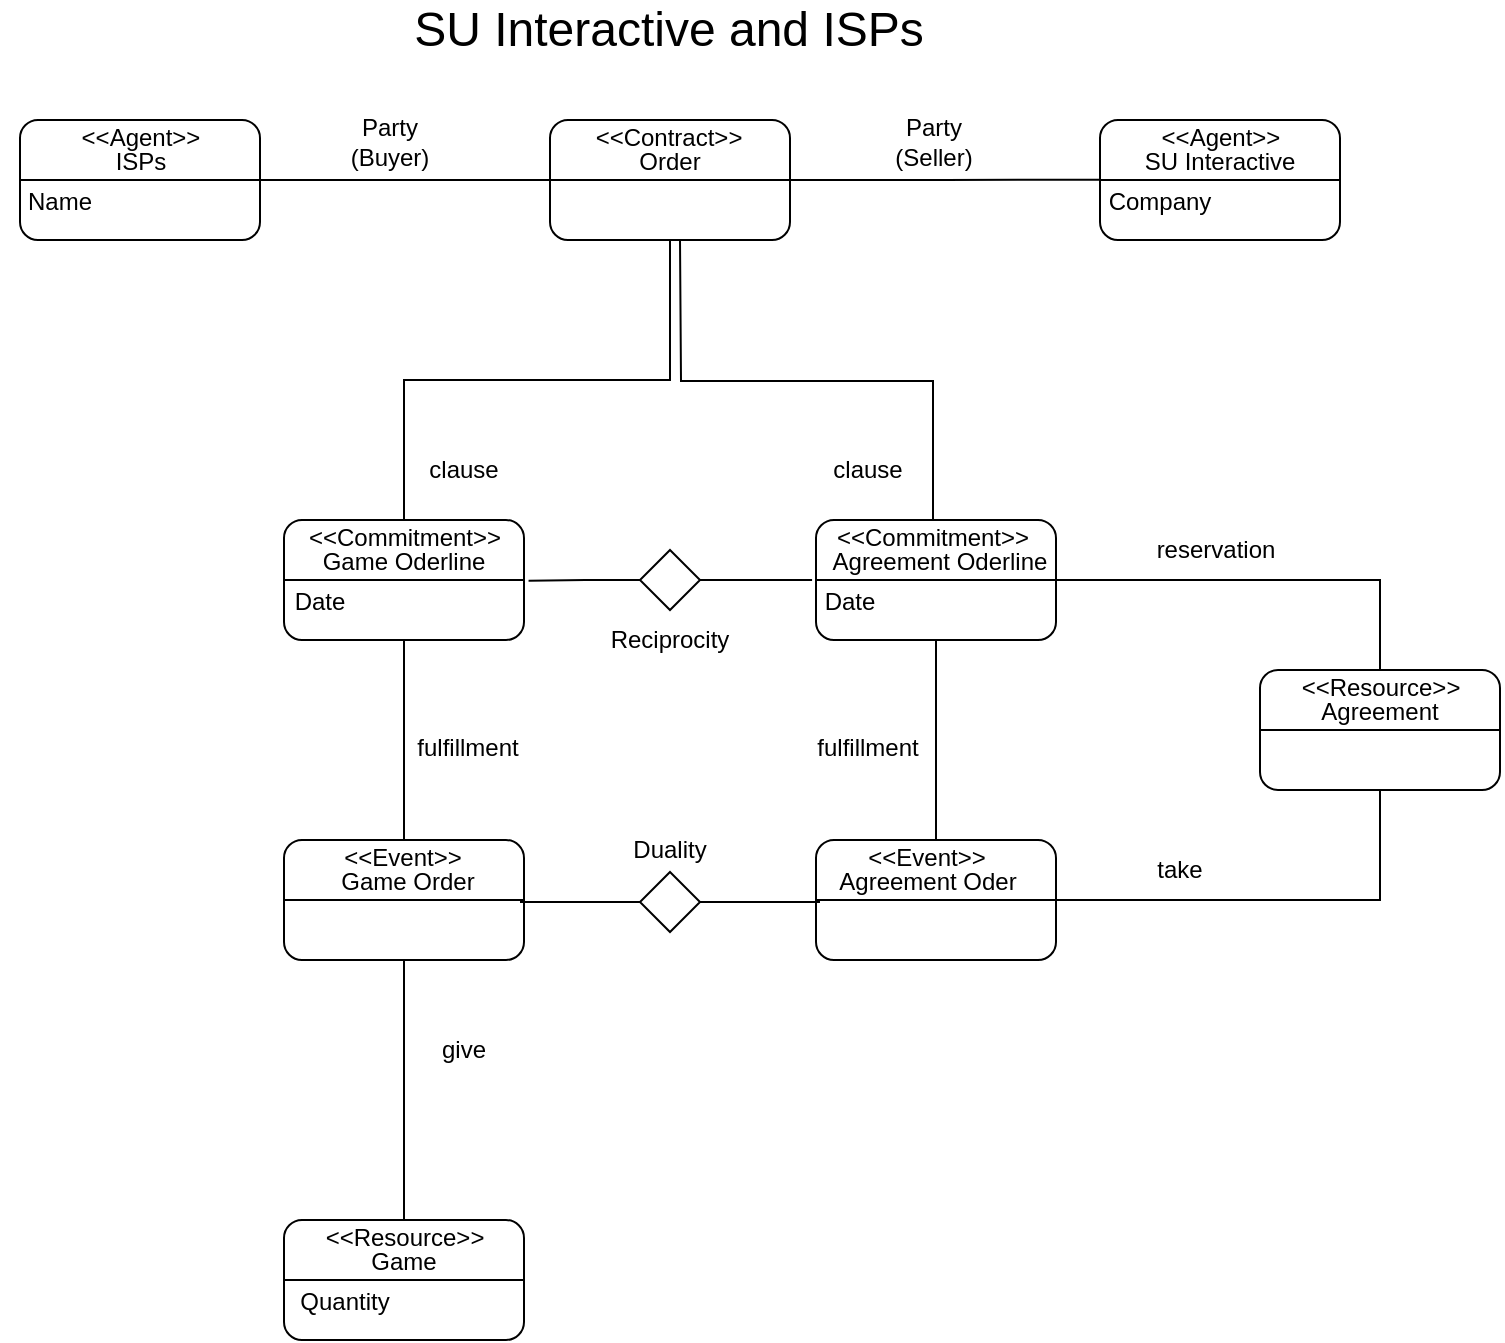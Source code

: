<mxfile version="15.5.8" type="github"><diagram id="f0gYBg6eV_TWnXE1XEZ3" name="Page-1"><mxGraphModel dx="1422" dy="762" grid="1" gridSize="10" guides="1" tooltips="1" connect="1" arrows="1" fold="1" page="1" pageScale="1" pageWidth="1169" pageHeight="827" math="0" shadow="0"><root><mxCell id="0"/><mxCell id="1" parent="0"/><mxCell id="re59bVa50K-5OiU--Nzr-1" value="&lt;font style=&quot;font-size: 24px&quot;&gt;SU Interactive and ISPs&lt;br&gt;&lt;/font&gt;" style="text;html=1;strokeColor=none;fillColor=none;align=center;verticalAlign=middle;whiteSpace=wrap;rounded=0;" parent="1" vertex="1"><mxGeometry x="382" y="40" width="405" height="30" as="geometry"/></mxCell><mxCell id="re59bVa50K-5OiU--Nzr-49" style="edgeStyle=orthogonalEdgeStyle;rounded=0;orthogonalLoop=1;jettySize=auto;html=1;exitX=1;exitY=0.5;exitDx=0;exitDy=0;entryX=0;entryY=0.5;entryDx=0;entryDy=0;fontSize=12;endArrow=none;endFill=0;" parent="1" source="re59bVa50K-5OiU--Nzr-2" target="re59bVa50K-5OiU--Nzr-14" edge="1"><mxGeometry relative="1" as="geometry"/></mxCell><mxCell id="re59bVa50K-5OiU--Nzr-2" value="" style="rounded=1;whiteSpace=wrap;html=1;fontSize=24;" parent="1" vertex="1"><mxGeometry x="260" y="100" width="120" height="60" as="geometry"/></mxCell><mxCell id="re59bVa50K-5OiU--Nzr-12" value="" style="endArrow=none;html=1;rounded=0;fontSize=24;exitX=0;exitY=0.5;exitDx=0;exitDy=0;entryX=1;entryY=0.5;entryDx=0;entryDy=0;" parent="1" source="re59bVa50K-5OiU--Nzr-2" target="re59bVa50K-5OiU--Nzr-2" edge="1"><mxGeometry width="50" height="50" relative="1" as="geometry"><mxPoint x="295" y="140" as="sourcePoint"/><mxPoint x="345" y="90" as="targetPoint"/></mxGeometry></mxCell><mxCell id="re59bVa50K-5OiU--Nzr-50" style="edgeStyle=orthogonalEdgeStyle;rounded=0;orthogonalLoop=1;jettySize=auto;html=1;exitX=1;exitY=0.5;exitDx=0;exitDy=0;fontSize=12;endArrow=none;endFill=0;" parent="1" source="re59bVa50K-5OiU--Nzr-14" edge="1"><mxGeometry relative="1" as="geometry"><mxPoint x="800" y="129.862" as="targetPoint"/></mxGeometry></mxCell><mxCell id="re59bVa50K-5OiU--Nzr-51" style="edgeStyle=orthogonalEdgeStyle;rounded=0;orthogonalLoop=1;jettySize=auto;html=1;exitX=0.5;exitY=1;exitDx=0;exitDy=0;fontSize=12;endArrow=none;endFill=0;" parent="1" source="re59bVa50K-5OiU--Nzr-14" target="re59bVa50K-5OiU--Nzr-28" edge="1"><mxGeometry relative="1" as="geometry"/></mxCell><mxCell id="re59bVa50K-5OiU--Nzr-14" value="" style="rounded=1;whiteSpace=wrap;html=1;fontSize=24;" parent="1" vertex="1"><mxGeometry x="525" y="100" width="120" height="60" as="geometry"/></mxCell><mxCell id="re59bVa50K-5OiU--Nzr-15" value="" style="endArrow=none;html=1;rounded=0;fontSize=24;exitX=0;exitY=0.5;exitDx=0;exitDy=0;entryX=1;entryY=0.5;entryDx=0;entryDy=0;" parent="1" source="re59bVa50K-5OiU--Nzr-14" target="re59bVa50K-5OiU--Nzr-14" edge="1"><mxGeometry width="50" height="50" relative="1" as="geometry"><mxPoint x="560" y="140" as="sourcePoint"/><mxPoint x="610" y="90" as="targetPoint"/></mxGeometry></mxCell><mxCell id="re59bVa50K-5OiU--Nzr-16" value="" style="rounded=1;whiteSpace=wrap;html=1;fontSize=24;" parent="1" vertex="1"><mxGeometry x="800" y="100" width="120" height="60" as="geometry"/></mxCell><mxCell id="re59bVa50K-5OiU--Nzr-17" value="" style="endArrow=none;html=1;rounded=0;fontSize=24;exitX=0;exitY=0.5;exitDx=0;exitDy=0;entryX=1;entryY=0.5;entryDx=0;entryDy=0;" parent="1" source="re59bVa50K-5OiU--Nzr-16" target="re59bVa50K-5OiU--Nzr-16" edge="1"><mxGeometry width="50" height="50" relative="1" as="geometry"><mxPoint x="835" y="140" as="sourcePoint"/><mxPoint x="885" y="90" as="targetPoint"/></mxGeometry></mxCell><mxCell id="re59bVa50K-5OiU--Nzr-18" value="&lt;font style=&quot;font-size: 12px&quot;&gt;&amp;lt;&amp;lt;Agent&amp;gt;&amp;gt;&lt;br&gt;&lt;/font&gt;" style="text;html=1;strokeColor=none;fillColor=none;align=center;verticalAlign=middle;whiteSpace=wrap;rounded=0;fontSize=24;" parent="1" vertex="1"><mxGeometry x="287.5" y="100" width="65" height="10" as="geometry"/></mxCell><mxCell id="re59bVa50K-5OiU--Nzr-19" value="ISPs" style="text;html=1;strokeColor=none;fillColor=none;align=center;verticalAlign=middle;whiteSpace=wrap;rounded=0;fontSize=12;" parent="1" vertex="1"><mxGeometry x="277.5" y="116" width="85" height="10" as="geometry"/></mxCell><mxCell id="re59bVa50K-5OiU--Nzr-20" value="Order" style="text;html=1;strokeColor=none;fillColor=none;align=center;verticalAlign=middle;whiteSpace=wrap;rounded=0;fontSize=12;" parent="1" vertex="1"><mxGeometry x="554.5" y="116" width="60" height="10" as="geometry"/></mxCell><mxCell id="re59bVa50K-5OiU--Nzr-21" value="&lt;font style=&quot;font-size: 12px&quot;&gt;&amp;lt;&amp;lt;Contract&amp;gt;&amp;gt;&lt;br&gt;&lt;/font&gt;" style="text;html=1;strokeColor=none;fillColor=none;align=center;verticalAlign=middle;whiteSpace=wrap;rounded=0;fontSize=24;" parent="1" vertex="1"><mxGeometry x="552" y="100" width="65" height="10" as="geometry"/></mxCell><mxCell id="re59bVa50K-5OiU--Nzr-22" value="SU Interactive" style="text;html=1;strokeColor=none;fillColor=none;align=center;verticalAlign=middle;whiteSpace=wrap;rounded=0;fontSize=12;" parent="1" vertex="1"><mxGeometry x="820" y="116" width="80" height="10" as="geometry"/></mxCell><mxCell id="re59bVa50K-5OiU--Nzr-23" value="&lt;font style=&quot;font-size: 12px&quot;&gt;&amp;lt;&amp;lt;Agent&amp;gt;&amp;gt;&lt;br&gt;&lt;/font&gt;" style="text;html=1;strokeColor=none;fillColor=none;align=center;verticalAlign=middle;whiteSpace=wrap;rounded=0;fontSize=24;" parent="1" vertex="1"><mxGeometry x="827.5" y="100" width="65" height="10" as="geometry"/></mxCell><mxCell id="re59bVa50K-5OiU--Nzr-54" style="edgeStyle=orthogonalEdgeStyle;rounded=0;orthogonalLoop=1;jettySize=auto;html=1;exitX=0.5;exitY=1;exitDx=0;exitDy=0;entryX=0.5;entryY=0;entryDx=0;entryDy=0;fontSize=12;endArrow=none;endFill=0;" parent="1" source="re59bVa50K-5OiU--Nzr-24" target="re59bVa50K-5OiU--Nzr-32" edge="1"><mxGeometry relative="1" as="geometry"/></mxCell><mxCell id="re59bVa50K-5OiU--Nzr-24" value="" style="rounded=1;whiteSpace=wrap;html=1;fontSize=24;" parent="1" vertex="1"><mxGeometry x="392" y="300" width="120" height="60" as="geometry"/></mxCell><mxCell id="re59bVa50K-5OiU--Nzr-25" value="" style="endArrow=none;html=1;rounded=0;fontSize=24;exitX=0;exitY=0.5;exitDx=0;exitDy=0;entryX=1;entryY=0.5;entryDx=0;entryDy=0;" parent="1" source="re59bVa50K-5OiU--Nzr-24" target="re59bVa50K-5OiU--Nzr-24" edge="1"><mxGeometry width="50" height="50" relative="1" as="geometry"><mxPoint x="427" y="340" as="sourcePoint"/><mxPoint x="477" y="290" as="targetPoint"/></mxGeometry></mxCell><mxCell id="re59bVa50K-5OiU--Nzr-55" style="edgeStyle=orthogonalEdgeStyle;rounded=0;orthogonalLoop=1;jettySize=auto;html=1;exitX=0.5;exitY=1;exitDx=0;exitDy=0;entryX=0.5;entryY=0;entryDx=0;entryDy=0;fontSize=12;endArrow=none;endFill=0;" parent="1" source="re59bVa50K-5OiU--Nzr-26" target="re59bVa50K-5OiU--Nzr-34" edge="1"><mxGeometry relative="1" as="geometry"/></mxCell><mxCell id="re59bVa50K-5OiU--Nzr-26" value="" style="rounded=1;whiteSpace=wrap;html=1;fontSize=24;" parent="1" vertex="1"><mxGeometry x="658" y="300" width="120" height="60" as="geometry"/></mxCell><mxCell id="re59bVa50K-5OiU--Nzr-27" value="" style="endArrow=none;html=1;rounded=0;fontSize=24;exitX=0;exitY=0.5;exitDx=0;exitDy=0;entryX=1;entryY=0.5;entryDx=0;entryDy=0;" parent="1" source="re59bVa50K-5OiU--Nzr-26" target="re59bVa50K-5OiU--Nzr-26" edge="1"><mxGeometry width="50" height="50" relative="1" as="geometry"><mxPoint x="692" y="340" as="sourcePoint"/><mxPoint x="742" y="290" as="targetPoint"/></mxGeometry></mxCell><mxCell id="re59bVa50K-5OiU--Nzr-28" value="&lt;font style=&quot;font-size: 12px&quot;&gt;&amp;lt;&amp;lt;Commitment&amp;gt;&amp;gt;&lt;br&gt;&lt;/font&gt;" style="text;html=1;strokeColor=none;fillColor=none;align=center;verticalAlign=middle;whiteSpace=wrap;rounded=0;fontSize=24;" parent="1" vertex="1"><mxGeometry x="419.5" y="300" width="65" height="10" as="geometry"/></mxCell><mxCell id="re59bVa50K-5OiU--Nzr-29" value="Game Oderline" style="text;html=1;strokeColor=none;fillColor=none;align=center;verticalAlign=middle;whiteSpace=wrap;rounded=0;fontSize=12;" parent="1" vertex="1"><mxGeometry x="382" y="316" width="140" height="10" as="geometry"/></mxCell><mxCell id="re59bVa50K-5OiU--Nzr-30" value="Agreement Oderline" style="text;html=1;strokeColor=none;fillColor=none;align=center;verticalAlign=middle;whiteSpace=wrap;rounded=0;fontSize=12;" parent="1" vertex="1"><mxGeometry x="660" y="316" width="120" height="10" as="geometry"/></mxCell><mxCell id="re59bVa50K-5OiU--Nzr-52" style="edgeStyle=orthogonalEdgeStyle;rounded=0;orthogonalLoop=1;jettySize=auto;html=1;exitX=0.5;exitY=0;exitDx=0;exitDy=0;fontSize=12;endArrow=none;endFill=0;" parent="1" source="re59bVa50K-5OiU--Nzr-31" edge="1"><mxGeometry relative="1" as="geometry"><mxPoint x="590" y="160" as="targetPoint"/></mxGeometry></mxCell><mxCell id="re59bVa50K-5OiU--Nzr-31" value="&lt;font style=&quot;font-size: 12px&quot;&gt;&amp;lt;&amp;lt;Commitment&amp;gt;&amp;gt;&lt;br&gt;&lt;/font&gt;" style="text;html=1;strokeColor=none;fillColor=none;align=center;verticalAlign=middle;whiteSpace=wrap;rounded=0;fontSize=24;" parent="1" vertex="1"><mxGeometry x="684" y="300" width="65" height="10" as="geometry"/></mxCell><mxCell id="re59bVa50K-5OiU--Nzr-64" style="edgeStyle=orthogonalEdgeStyle;rounded=0;orthogonalLoop=1;jettySize=auto;html=1;exitX=0.5;exitY=1;exitDx=0;exitDy=0;entryX=0.5;entryY=0;entryDx=0;entryDy=0;fontSize=12;endArrow=none;endFill=0;" parent="1" source="re59bVa50K-5OiU--Nzr-32" target="re59bVa50K-5OiU--Nzr-63" edge="1"><mxGeometry relative="1" as="geometry"/></mxCell><mxCell id="re59bVa50K-5OiU--Nzr-32" value="" style="rounded=1;whiteSpace=wrap;html=1;fontSize=24;" parent="1" vertex="1"><mxGeometry x="392" y="460" width="120" height="60" as="geometry"/></mxCell><mxCell id="re59bVa50K-5OiU--Nzr-33" value="" style="endArrow=none;html=1;rounded=0;fontSize=24;exitX=0;exitY=0.5;exitDx=0;exitDy=0;entryX=1;entryY=0.5;entryDx=0;entryDy=0;" parent="1" source="re59bVa50K-5OiU--Nzr-32" target="re59bVa50K-5OiU--Nzr-32" edge="1"><mxGeometry width="50" height="50" relative="1" as="geometry"><mxPoint x="426" y="500" as="sourcePoint"/><mxPoint x="476" y="450" as="targetPoint"/></mxGeometry></mxCell><mxCell id="re59bVa50K-5OiU--Nzr-65" style="edgeStyle=orthogonalEdgeStyle;rounded=0;orthogonalLoop=1;jettySize=auto;html=1;exitX=1;exitY=0.5;exitDx=0;exitDy=0;entryX=0.5;entryY=1;entryDx=0;entryDy=0;fontSize=12;endArrow=none;endFill=0;" parent="1" source="re59bVa50K-5OiU--Nzr-34" target="re59bVa50K-5OiU--Nzr-56" edge="1"><mxGeometry relative="1" as="geometry"/></mxCell><mxCell id="re59bVa50K-5OiU--Nzr-34" value="" style="rounded=1;whiteSpace=wrap;html=1;fontSize=24;" parent="1" vertex="1"><mxGeometry x="658" y="460" width="120" height="60" as="geometry"/></mxCell><mxCell id="re59bVa50K-5OiU--Nzr-35" value="" style="endArrow=none;html=1;rounded=0;fontSize=24;exitX=0;exitY=0.5;exitDx=0;exitDy=0;entryX=1;entryY=0.5;entryDx=0;entryDy=0;" parent="1" source="re59bVa50K-5OiU--Nzr-34" target="re59bVa50K-5OiU--Nzr-34" edge="1"><mxGeometry width="50" height="50" relative="1" as="geometry"><mxPoint x="689" y="500" as="sourcePoint"/><mxPoint x="739" y="450" as="targetPoint"/></mxGeometry></mxCell><mxCell id="re59bVa50K-5OiU--Nzr-36" value="&lt;font style=&quot;font-size: 12px&quot;&gt;&amp;lt;&amp;lt;Event&amp;gt;&amp;gt;&lt;br&gt;&lt;/font&gt;" style="text;html=1;strokeColor=none;fillColor=none;align=center;verticalAlign=middle;whiteSpace=wrap;rounded=0;fontSize=24;" parent="1" vertex="1"><mxGeometry x="418.5" y="460" width="65" height="10" as="geometry"/></mxCell><mxCell id="re59bVa50K-5OiU--Nzr-37" value="Game Order" style="text;html=1;strokeColor=none;fillColor=none;align=center;verticalAlign=middle;whiteSpace=wrap;rounded=0;fontSize=12;" parent="1" vertex="1"><mxGeometry x="399" y="476" width="110" height="10" as="geometry"/></mxCell><mxCell id="re59bVa50K-5OiU--Nzr-38" value="Agreement Oder" style="text;html=1;strokeColor=none;fillColor=none;align=center;verticalAlign=middle;whiteSpace=wrap;rounded=0;fontSize=12;" parent="1" vertex="1"><mxGeometry x="653.5" y="476" width="120" height="10" as="geometry"/></mxCell><mxCell id="re59bVa50K-5OiU--Nzr-39" value="&lt;font style=&quot;font-size: 12px&quot;&gt;&amp;lt;&amp;lt;Event&amp;gt;&amp;gt;&lt;br&gt;&lt;/font&gt;" style="text;html=1;strokeColor=none;fillColor=none;align=center;verticalAlign=middle;whiteSpace=wrap;rounded=0;fontSize=24;" parent="1" vertex="1"><mxGeometry x="681" y="460" width="65" height="10" as="geometry"/></mxCell><mxCell id="re59bVa50K-5OiU--Nzr-45" style="edgeStyle=orthogonalEdgeStyle;rounded=0;orthogonalLoop=1;jettySize=auto;html=1;exitX=1;exitY=0.5;exitDx=0;exitDy=0;fontSize=12;endArrow=none;endFill=0;" parent="1" source="re59bVa50K-5OiU--Nzr-40" edge="1"><mxGeometry relative="1" as="geometry"><mxPoint x="660" y="491" as="targetPoint"/></mxGeometry></mxCell><mxCell id="re59bVa50K-5OiU--Nzr-46" style="edgeStyle=orthogonalEdgeStyle;rounded=0;orthogonalLoop=1;jettySize=auto;html=1;exitX=0;exitY=0.5;exitDx=0;exitDy=0;fontSize=12;endArrow=none;endFill=0;" parent="1" source="re59bVa50K-5OiU--Nzr-40" edge="1"><mxGeometry relative="1" as="geometry"><mxPoint x="510" y="491" as="targetPoint"/></mxGeometry></mxCell><mxCell id="re59bVa50K-5OiU--Nzr-40" value="" style="rhombus;whiteSpace=wrap;html=1;fontSize=12;" parent="1" vertex="1"><mxGeometry x="570" y="476" width="30" height="30" as="geometry"/></mxCell><mxCell id="re59bVa50K-5OiU--Nzr-43" style="edgeStyle=orthogonalEdgeStyle;rounded=0;orthogonalLoop=1;jettySize=auto;html=1;exitX=0;exitY=0.5;exitDx=0;exitDy=0;entryX=1.019;entryY=0.422;entryDx=0;entryDy=0;entryPerimeter=0;fontSize=12;endArrow=none;endFill=0;" parent="1" source="re59bVa50K-5OiU--Nzr-41" edge="1"><mxGeometry relative="1" as="geometry"><mxPoint x="514.28" y="330.32" as="targetPoint"/></mxGeometry></mxCell><mxCell id="re59bVa50K-5OiU--Nzr-44" style="edgeStyle=orthogonalEdgeStyle;rounded=0;orthogonalLoop=1;jettySize=auto;html=1;exitX=1;exitY=0.5;exitDx=0;exitDy=0;entryX=-0.008;entryY=0.417;entryDx=0;entryDy=0;entryPerimeter=0;fontSize=12;endArrow=none;endFill=0;" parent="1" source="re59bVa50K-5OiU--Nzr-41" edge="1"><mxGeometry relative="1" as="geometry"><mxPoint x="656.04" y="330.02" as="targetPoint"/></mxGeometry></mxCell><mxCell id="re59bVa50K-5OiU--Nzr-41" value="" style="rhombus;whiteSpace=wrap;html=1;fontSize=12;" parent="1" vertex="1"><mxGeometry x="570" y="315" width="30" height="30" as="geometry"/></mxCell><mxCell id="re59bVa50K-5OiU--Nzr-47" value="Duality" style="text;html=1;strokeColor=none;fillColor=none;align=center;verticalAlign=middle;whiteSpace=wrap;rounded=0;fontSize=12;" parent="1" vertex="1"><mxGeometry x="555" y="450" width="60" height="30" as="geometry"/></mxCell><mxCell id="re59bVa50K-5OiU--Nzr-48" value="Reciprocity" style="text;html=1;strokeColor=none;fillColor=none;align=center;verticalAlign=middle;whiteSpace=wrap;rounded=0;fontSize=12;" parent="1" vertex="1"><mxGeometry x="555" y="345" width="60" height="30" as="geometry"/></mxCell><mxCell id="re59bVa50K-5OiU--Nzr-56" value="" style="rounded=1;whiteSpace=wrap;html=1;fontSize=24;" parent="1" vertex="1"><mxGeometry x="880" y="375" width="120" height="60" as="geometry"/></mxCell><mxCell id="re59bVa50K-5OiU--Nzr-57" value="" style="endArrow=none;html=1;rounded=0;fontSize=24;exitX=0;exitY=0.5;exitDx=0;exitDy=0;entryX=1;entryY=0.5;entryDx=0;entryDy=0;" parent="1" source="re59bVa50K-5OiU--Nzr-56" target="re59bVa50K-5OiU--Nzr-56" edge="1"><mxGeometry width="50" height="50" relative="1" as="geometry"><mxPoint x="915" y="415" as="sourcePoint"/><mxPoint x="965" y="365" as="targetPoint"/></mxGeometry></mxCell><mxCell id="re59bVa50K-5OiU--Nzr-58" value="Agreement" style="text;html=1;strokeColor=none;fillColor=none;align=center;verticalAlign=middle;whiteSpace=wrap;rounded=0;fontSize=12;" parent="1" vertex="1"><mxGeometry x="900" y="391" width="80" height="10" as="geometry"/></mxCell><mxCell id="re59bVa50K-5OiU--Nzr-66" style="edgeStyle=orthogonalEdgeStyle;rounded=0;orthogonalLoop=1;jettySize=auto;html=1;exitX=0.5;exitY=0;exitDx=0;exitDy=0;entryX=1;entryY=0.5;entryDx=0;entryDy=0;fontSize=12;endArrow=none;endFill=0;" parent="1" source="re59bVa50K-5OiU--Nzr-59" target="re59bVa50K-5OiU--Nzr-26" edge="1"><mxGeometry relative="1" as="geometry"/></mxCell><mxCell id="re59bVa50K-5OiU--Nzr-59" value="&lt;font style=&quot;font-size: 12px&quot;&gt;&amp;lt;&amp;lt;Resource&amp;gt;&amp;gt;&lt;br&gt;&lt;/font&gt;" style="text;html=1;strokeColor=none;fillColor=none;align=center;verticalAlign=middle;whiteSpace=wrap;rounded=0;fontSize=24;" parent="1" vertex="1"><mxGeometry x="907.5" y="375" width="65" height="10" as="geometry"/></mxCell><mxCell id="re59bVa50K-5OiU--Nzr-60" value="" style="rounded=1;whiteSpace=wrap;html=1;fontSize=24;" parent="1" vertex="1"><mxGeometry x="392" y="650" width="120" height="60" as="geometry"/></mxCell><mxCell id="re59bVa50K-5OiU--Nzr-61" value="" style="endArrow=none;html=1;rounded=0;fontSize=24;exitX=0;exitY=0.5;exitDx=0;exitDy=0;entryX=1;entryY=0.5;entryDx=0;entryDy=0;" parent="1" source="re59bVa50K-5OiU--Nzr-60" target="re59bVa50K-5OiU--Nzr-60" edge="1"><mxGeometry width="50" height="50" relative="1" as="geometry"><mxPoint x="427" y="690" as="sourcePoint"/><mxPoint x="477" y="640" as="targetPoint"/></mxGeometry></mxCell><mxCell id="re59bVa50K-5OiU--Nzr-62" value="Game" style="text;html=1;strokeColor=none;fillColor=none;align=center;verticalAlign=middle;whiteSpace=wrap;rounded=0;fontSize=12;" parent="1" vertex="1"><mxGeometry x="412" y="666" width="80" height="10" as="geometry"/></mxCell><mxCell id="re59bVa50K-5OiU--Nzr-63" value="&lt;font style=&quot;font-size: 12px&quot;&gt;&amp;lt;&amp;lt;Resource&amp;gt;&amp;gt;&lt;br&gt;&lt;/font&gt;" style="text;html=1;strokeColor=none;fillColor=none;align=center;verticalAlign=middle;whiteSpace=wrap;rounded=0;fontSize=24;" parent="1" vertex="1"><mxGeometry x="419.5" y="650" width="65" height="10" as="geometry"/></mxCell><mxCell id="re59bVa50K-5OiU--Nzr-110" value="Name" style="text;html=1;strokeColor=none;fillColor=none;align=center;verticalAlign=middle;whiteSpace=wrap;rounded=0;fontSize=12;" parent="1" vertex="1"><mxGeometry x="250" y="126" width="60" height="30" as="geometry"/></mxCell><mxCell id="re59bVa50K-5OiU--Nzr-112" value="Party&lt;br&gt;(Buyer)" style="text;html=1;strokeColor=none;fillColor=none;align=center;verticalAlign=middle;whiteSpace=wrap;rounded=0;fontSize=12;" parent="1" vertex="1"><mxGeometry x="415" y="96" width="60" height="30" as="geometry"/></mxCell><mxCell id="re59bVa50K-5OiU--Nzr-113" value="Party&lt;br&gt;(Seller)" style="text;html=1;strokeColor=none;fillColor=none;align=center;verticalAlign=middle;whiteSpace=wrap;rounded=0;fontSize=12;" parent="1" vertex="1"><mxGeometry x="686.5" y="96" width="60" height="30" as="geometry"/></mxCell><mxCell id="re59bVa50K-5OiU--Nzr-114" value="Company" style="text;html=1;strokeColor=none;fillColor=none;align=center;verticalAlign=middle;whiteSpace=wrap;rounded=0;fontSize=12;" parent="1" vertex="1"><mxGeometry x="800" y="126" width="60" height="30" as="geometry"/></mxCell><mxCell id="re59bVa50K-5OiU--Nzr-115" value="Date" style="text;html=1;strokeColor=none;fillColor=none;align=center;verticalAlign=middle;whiteSpace=wrap;rounded=0;fontSize=12;" parent="1" vertex="1"><mxGeometry x="380" y="326" width="60" height="30" as="geometry"/></mxCell><mxCell id="re59bVa50K-5OiU--Nzr-116" value="Date" style="text;html=1;strokeColor=none;fillColor=none;align=center;verticalAlign=middle;whiteSpace=wrap;rounded=0;fontSize=12;" parent="1" vertex="1"><mxGeometry x="645" y="326" width="60" height="30" as="geometry"/></mxCell><mxCell id="re59bVa50K-5OiU--Nzr-119" value="Quantity" style="text;html=1;strokeColor=none;fillColor=none;align=center;verticalAlign=middle;whiteSpace=wrap;rounded=0;fontSize=12;" parent="1" vertex="1"><mxGeometry x="382" y="676" width="81" height="30" as="geometry"/></mxCell><mxCell id="re59bVa50K-5OiU--Nzr-123" value="clause" style="text;html=1;strokeColor=none;fillColor=none;align=center;verticalAlign=middle;whiteSpace=wrap;rounded=0;fontSize=12;" parent="1" vertex="1"><mxGeometry x="452" y="260" width="60" height="30" as="geometry"/></mxCell><mxCell id="re59bVa50K-5OiU--Nzr-124" value="clause" style="text;html=1;strokeColor=none;fillColor=none;align=center;verticalAlign=middle;whiteSpace=wrap;rounded=0;fontSize=12;" parent="1" vertex="1"><mxGeometry x="653.5" y="260" width="60" height="30" as="geometry"/></mxCell><mxCell id="re59bVa50K-5OiU--Nzr-125" value="fulfillment" style="text;html=1;strokeColor=none;fillColor=none;align=center;verticalAlign=middle;whiteSpace=wrap;rounded=0;fontSize=12;" parent="1" vertex="1"><mxGeometry x="653.5" y="399" width="60" height="30" as="geometry"/></mxCell><mxCell id="re59bVa50K-5OiU--Nzr-126" value="fulfillment" style="text;html=1;strokeColor=none;fillColor=none;align=center;verticalAlign=middle;whiteSpace=wrap;rounded=0;fontSize=12;" parent="1" vertex="1"><mxGeometry x="454" y="399" width="60" height="30" as="geometry"/></mxCell><mxCell id="re59bVa50K-5OiU--Nzr-127" value="reservation" style="text;html=1;strokeColor=none;fillColor=none;align=center;verticalAlign=middle;whiteSpace=wrap;rounded=0;fontSize=12;" parent="1" vertex="1"><mxGeometry x="827.5" y="300" width="60" height="30" as="geometry"/></mxCell><mxCell id="re59bVa50K-5OiU--Nzr-128" value="take" style="text;html=1;strokeColor=none;fillColor=none;align=center;verticalAlign=middle;whiteSpace=wrap;rounded=0;fontSize=12;" parent="1" vertex="1"><mxGeometry x="810" y="460" width="60" height="30" as="geometry"/></mxCell><mxCell id="re59bVa50K-5OiU--Nzr-132" value="give" style="text;html=1;strokeColor=none;fillColor=none;align=center;verticalAlign=middle;whiteSpace=wrap;rounded=0;fontSize=12;" parent="1" vertex="1"><mxGeometry x="452" y="550" width="60" height="30" as="geometry"/></mxCell></root></mxGraphModel></diagram></mxfile>